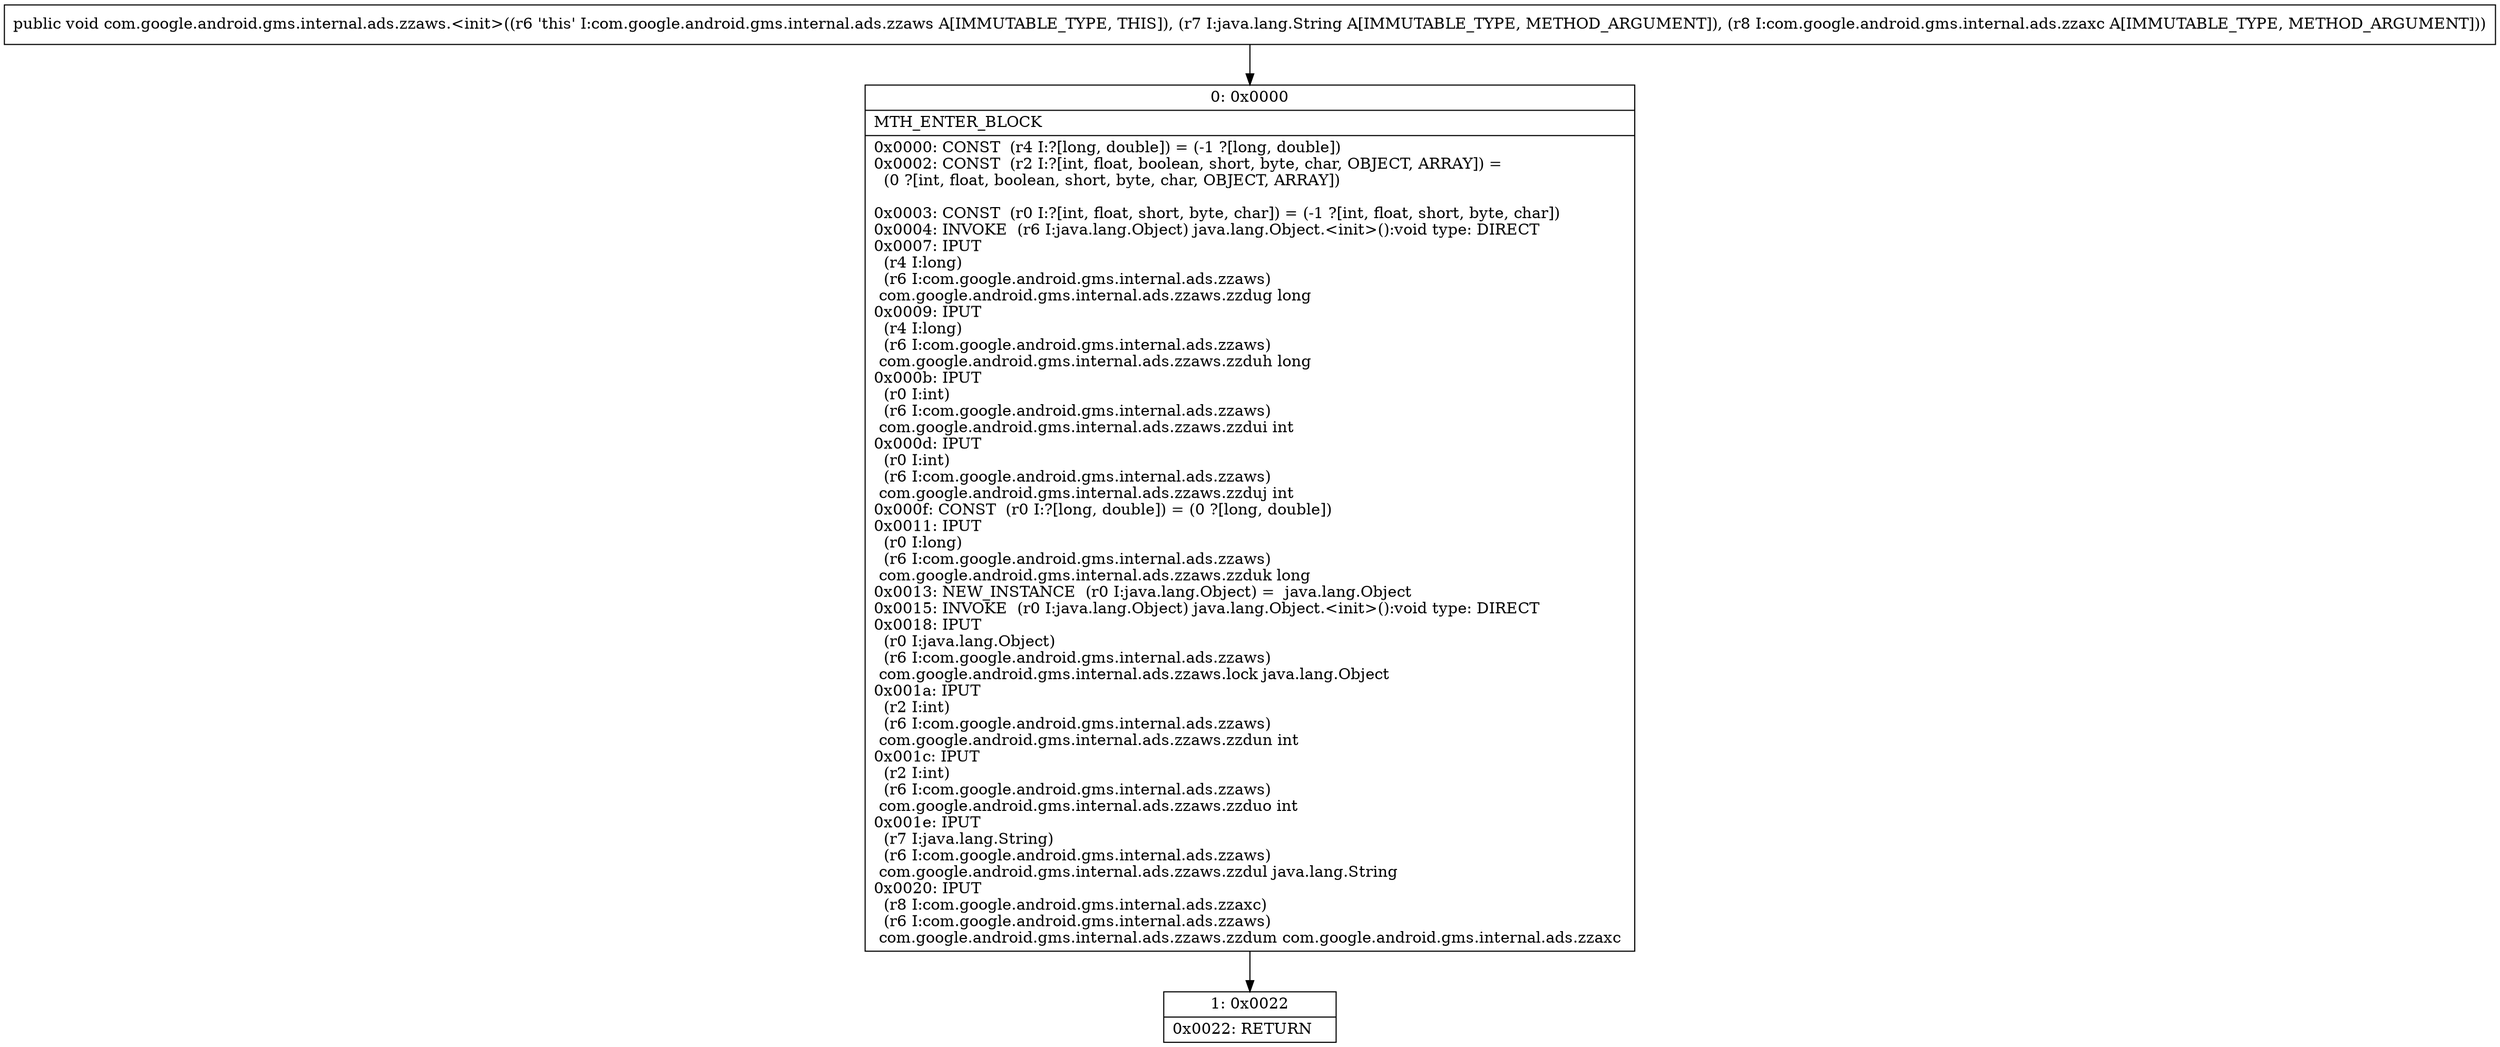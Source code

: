 digraph "CFG forcom.google.android.gms.internal.ads.zzaws.\<init\>(Ljava\/lang\/String;Lcom\/google\/android\/gms\/internal\/ads\/zzaxc;)V" {
Node_0 [shape=record,label="{0\:\ 0x0000|MTH_ENTER_BLOCK\l|0x0000: CONST  (r4 I:?[long, double]) = (\-1 ?[long, double]) \l0x0002: CONST  (r2 I:?[int, float, boolean, short, byte, char, OBJECT, ARRAY]) = \l  (0 ?[int, float, boolean, short, byte, char, OBJECT, ARRAY])\l \l0x0003: CONST  (r0 I:?[int, float, short, byte, char]) = (\-1 ?[int, float, short, byte, char]) \l0x0004: INVOKE  (r6 I:java.lang.Object) java.lang.Object.\<init\>():void type: DIRECT \l0x0007: IPUT  \l  (r4 I:long)\l  (r6 I:com.google.android.gms.internal.ads.zzaws)\l com.google.android.gms.internal.ads.zzaws.zzdug long \l0x0009: IPUT  \l  (r4 I:long)\l  (r6 I:com.google.android.gms.internal.ads.zzaws)\l com.google.android.gms.internal.ads.zzaws.zzduh long \l0x000b: IPUT  \l  (r0 I:int)\l  (r6 I:com.google.android.gms.internal.ads.zzaws)\l com.google.android.gms.internal.ads.zzaws.zzdui int \l0x000d: IPUT  \l  (r0 I:int)\l  (r6 I:com.google.android.gms.internal.ads.zzaws)\l com.google.android.gms.internal.ads.zzaws.zzduj int \l0x000f: CONST  (r0 I:?[long, double]) = (0 ?[long, double]) \l0x0011: IPUT  \l  (r0 I:long)\l  (r6 I:com.google.android.gms.internal.ads.zzaws)\l com.google.android.gms.internal.ads.zzaws.zzduk long \l0x0013: NEW_INSTANCE  (r0 I:java.lang.Object) =  java.lang.Object \l0x0015: INVOKE  (r0 I:java.lang.Object) java.lang.Object.\<init\>():void type: DIRECT \l0x0018: IPUT  \l  (r0 I:java.lang.Object)\l  (r6 I:com.google.android.gms.internal.ads.zzaws)\l com.google.android.gms.internal.ads.zzaws.lock java.lang.Object \l0x001a: IPUT  \l  (r2 I:int)\l  (r6 I:com.google.android.gms.internal.ads.zzaws)\l com.google.android.gms.internal.ads.zzaws.zzdun int \l0x001c: IPUT  \l  (r2 I:int)\l  (r6 I:com.google.android.gms.internal.ads.zzaws)\l com.google.android.gms.internal.ads.zzaws.zzduo int \l0x001e: IPUT  \l  (r7 I:java.lang.String)\l  (r6 I:com.google.android.gms.internal.ads.zzaws)\l com.google.android.gms.internal.ads.zzaws.zzdul java.lang.String \l0x0020: IPUT  \l  (r8 I:com.google.android.gms.internal.ads.zzaxc)\l  (r6 I:com.google.android.gms.internal.ads.zzaws)\l com.google.android.gms.internal.ads.zzaws.zzdum com.google.android.gms.internal.ads.zzaxc \l}"];
Node_1 [shape=record,label="{1\:\ 0x0022|0x0022: RETURN   \l}"];
MethodNode[shape=record,label="{public void com.google.android.gms.internal.ads.zzaws.\<init\>((r6 'this' I:com.google.android.gms.internal.ads.zzaws A[IMMUTABLE_TYPE, THIS]), (r7 I:java.lang.String A[IMMUTABLE_TYPE, METHOD_ARGUMENT]), (r8 I:com.google.android.gms.internal.ads.zzaxc A[IMMUTABLE_TYPE, METHOD_ARGUMENT])) }"];
MethodNode -> Node_0;
Node_0 -> Node_1;
}

